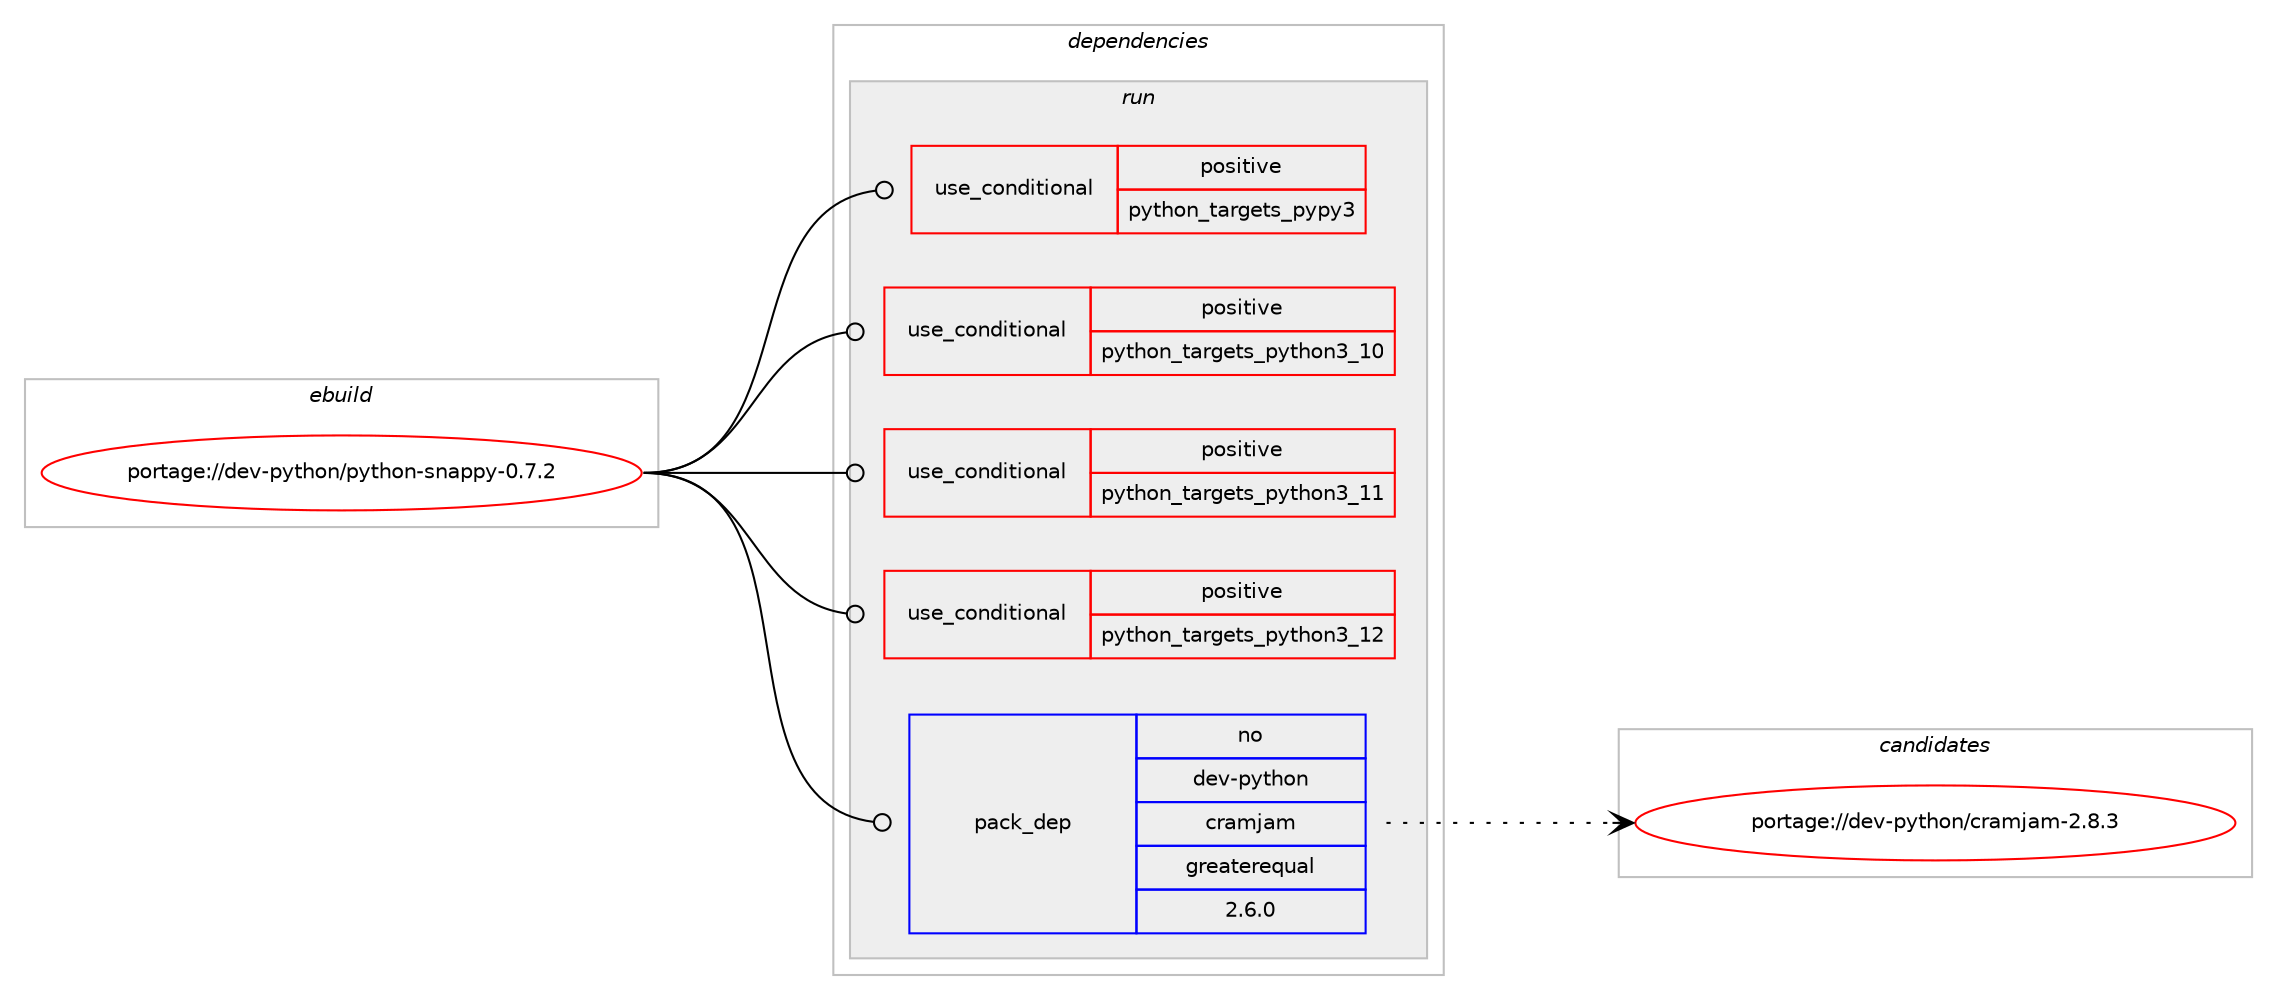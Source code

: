 digraph prolog {

# *************
# Graph options
# *************

newrank=true;
concentrate=true;
compound=true;
graph [rankdir=LR,fontname=Helvetica,fontsize=10,ranksep=1.5];#, ranksep=2.5, nodesep=0.2];
edge  [arrowhead=vee];
node  [fontname=Helvetica,fontsize=10];

# **********
# The ebuild
# **********

subgraph cluster_leftcol {
color=gray;
rank=same;
label=<<i>ebuild</i>>;
id [label="portage://dev-python/python-snappy-0.7.2", color=red, width=4, href="../dev-python/python-snappy-0.7.2.svg"];
}

# ****************
# The dependencies
# ****************

subgraph cluster_midcol {
color=gray;
label=<<i>dependencies</i>>;
subgraph cluster_compile {
fillcolor="#eeeeee";
style=filled;
label=<<i>compile</i>>;
}
subgraph cluster_compileandrun {
fillcolor="#eeeeee";
style=filled;
label=<<i>compile and run</i>>;
}
subgraph cluster_run {
fillcolor="#eeeeee";
style=filled;
label=<<i>run</i>>;
subgraph cond37151 {
dependency80517 [label=<<TABLE BORDER="0" CELLBORDER="1" CELLSPACING="0" CELLPADDING="4"><TR><TD ROWSPAN="3" CELLPADDING="10">use_conditional</TD></TR><TR><TD>positive</TD></TR><TR><TD>python_targets_pypy3</TD></TR></TABLE>>, shape=none, color=red];
# *** BEGIN UNKNOWN DEPENDENCY TYPE (TODO) ***
# dependency80517 -> package_dependency(portage://dev-python/python-snappy-0.7.2,run,no,dev-python,pypy3,none,[,,],any_same_slot,[])
# *** END UNKNOWN DEPENDENCY TYPE (TODO) ***

}
id:e -> dependency80517:w [weight=20,style="solid",arrowhead="odot"];
subgraph cond37152 {
dependency80518 [label=<<TABLE BORDER="0" CELLBORDER="1" CELLSPACING="0" CELLPADDING="4"><TR><TD ROWSPAN="3" CELLPADDING="10">use_conditional</TD></TR><TR><TD>positive</TD></TR><TR><TD>python_targets_python3_10</TD></TR></TABLE>>, shape=none, color=red];
# *** BEGIN UNKNOWN DEPENDENCY TYPE (TODO) ***
# dependency80518 -> package_dependency(portage://dev-python/python-snappy-0.7.2,run,no,dev-lang,python,none,[,,],[slot(3.10)],[])
# *** END UNKNOWN DEPENDENCY TYPE (TODO) ***

}
id:e -> dependency80518:w [weight=20,style="solid",arrowhead="odot"];
subgraph cond37153 {
dependency80519 [label=<<TABLE BORDER="0" CELLBORDER="1" CELLSPACING="0" CELLPADDING="4"><TR><TD ROWSPAN="3" CELLPADDING="10">use_conditional</TD></TR><TR><TD>positive</TD></TR><TR><TD>python_targets_python3_11</TD></TR></TABLE>>, shape=none, color=red];
# *** BEGIN UNKNOWN DEPENDENCY TYPE (TODO) ***
# dependency80519 -> package_dependency(portage://dev-python/python-snappy-0.7.2,run,no,dev-lang,python,none,[,,],[slot(3.11)],[])
# *** END UNKNOWN DEPENDENCY TYPE (TODO) ***

}
id:e -> dependency80519:w [weight=20,style="solid",arrowhead="odot"];
subgraph cond37154 {
dependency80520 [label=<<TABLE BORDER="0" CELLBORDER="1" CELLSPACING="0" CELLPADDING="4"><TR><TD ROWSPAN="3" CELLPADDING="10">use_conditional</TD></TR><TR><TD>positive</TD></TR><TR><TD>python_targets_python3_12</TD></TR></TABLE>>, shape=none, color=red];
# *** BEGIN UNKNOWN DEPENDENCY TYPE (TODO) ***
# dependency80520 -> package_dependency(portage://dev-python/python-snappy-0.7.2,run,no,dev-lang,python,none,[,,],[slot(3.12)],[])
# *** END UNKNOWN DEPENDENCY TYPE (TODO) ***

}
id:e -> dependency80520:w [weight=20,style="solid",arrowhead="odot"];
subgraph pack42130 {
dependency80521 [label=<<TABLE BORDER="0" CELLBORDER="1" CELLSPACING="0" CELLPADDING="4" WIDTH="220"><TR><TD ROWSPAN="6" CELLPADDING="30">pack_dep</TD></TR><TR><TD WIDTH="110">no</TD></TR><TR><TD>dev-python</TD></TR><TR><TD>cramjam</TD></TR><TR><TD>greaterequal</TD></TR><TR><TD>2.6.0</TD></TR></TABLE>>, shape=none, color=blue];
}
id:e -> dependency80521:w [weight=20,style="solid",arrowhead="odot"];
}
}

# **************
# The candidates
# **************

subgraph cluster_choices {
rank=same;
color=gray;
label=<<i>candidates</i>>;

subgraph choice42130 {
color=black;
nodesep=1;
choice1001011184511212111610411111047991149710910697109455046564651 [label="portage://dev-python/cramjam-2.8.3", color=red, width=4,href="../dev-python/cramjam-2.8.3.svg"];
dependency80521:e -> choice1001011184511212111610411111047991149710910697109455046564651:w [style=dotted,weight="100"];
}
}

}
